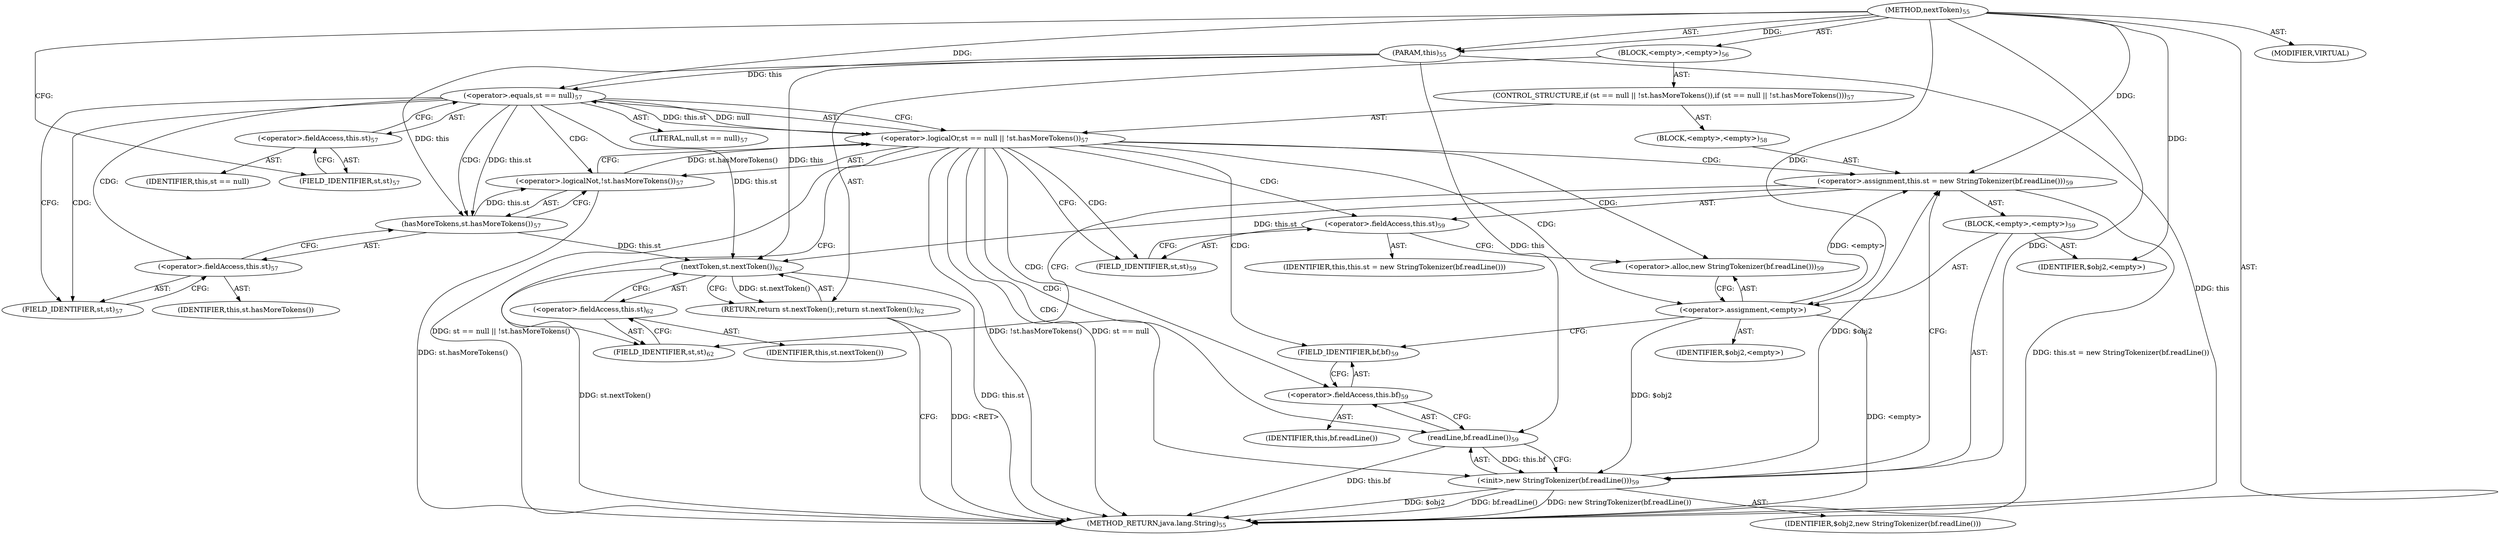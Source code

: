 digraph "nextToken" {  
"208" [label = <(METHOD,nextToken)<SUB>55</SUB>> ]
"209" [label = <(PARAM,this)<SUB>55</SUB>> ]
"210" [label = <(BLOCK,&lt;empty&gt;,&lt;empty&gt;)<SUB>56</SUB>> ]
"211" [label = <(CONTROL_STRUCTURE,if (st == null || !st.hasMoreTokens()),if (st == null || !st.hasMoreTokens()))<SUB>57</SUB>> ]
"212" [label = <(&lt;operator&gt;.logicalOr,st == null || !st.hasMoreTokens())<SUB>57</SUB>> ]
"213" [label = <(&lt;operator&gt;.equals,st == null)<SUB>57</SUB>> ]
"214" [label = <(&lt;operator&gt;.fieldAccess,this.st)<SUB>57</SUB>> ]
"215" [label = <(IDENTIFIER,this,st == null)> ]
"216" [label = <(FIELD_IDENTIFIER,st,st)<SUB>57</SUB>> ]
"217" [label = <(LITERAL,null,st == null)<SUB>57</SUB>> ]
"218" [label = <(&lt;operator&gt;.logicalNot,!st.hasMoreTokens())<SUB>57</SUB>> ]
"219" [label = <(hasMoreTokens,st.hasMoreTokens())<SUB>57</SUB>> ]
"220" [label = <(&lt;operator&gt;.fieldAccess,this.st)<SUB>57</SUB>> ]
"221" [label = <(IDENTIFIER,this,st.hasMoreTokens())> ]
"222" [label = <(FIELD_IDENTIFIER,st,st)<SUB>57</SUB>> ]
"223" [label = <(BLOCK,&lt;empty&gt;,&lt;empty&gt;)<SUB>58</SUB>> ]
"224" [label = <(&lt;operator&gt;.assignment,this.st = new StringTokenizer(bf.readLine()))<SUB>59</SUB>> ]
"225" [label = <(&lt;operator&gt;.fieldAccess,this.st)<SUB>59</SUB>> ]
"226" [label = <(IDENTIFIER,this,this.st = new StringTokenizer(bf.readLine()))> ]
"227" [label = <(FIELD_IDENTIFIER,st,st)<SUB>59</SUB>> ]
"228" [label = <(BLOCK,&lt;empty&gt;,&lt;empty&gt;)<SUB>59</SUB>> ]
"229" [label = <(&lt;operator&gt;.assignment,&lt;empty&gt;)> ]
"230" [label = <(IDENTIFIER,$obj2,&lt;empty&gt;)> ]
"231" [label = <(&lt;operator&gt;.alloc,new StringTokenizer(bf.readLine()))<SUB>59</SUB>> ]
"232" [label = <(&lt;init&gt;,new StringTokenizer(bf.readLine()))<SUB>59</SUB>> ]
"233" [label = <(IDENTIFIER,$obj2,new StringTokenizer(bf.readLine()))> ]
"234" [label = <(readLine,bf.readLine())<SUB>59</SUB>> ]
"235" [label = <(&lt;operator&gt;.fieldAccess,this.bf)<SUB>59</SUB>> ]
"236" [label = <(IDENTIFIER,this,bf.readLine())> ]
"237" [label = <(FIELD_IDENTIFIER,bf,bf)<SUB>59</SUB>> ]
"238" [label = <(IDENTIFIER,$obj2,&lt;empty&gt;)> ]
"239" [label = <(RETURN,return st.nextToken();,return st.nextToken();)<SUB>62</SUB>> ]
"240" [label = <(nextToken,st.nextToken())<SUB>62</SUB>> ]
"241" [label = <(&lt;operator&gt;.fieldAccess,this.st)<SUB>62</SUB>> ]
"242" [label = <(IDENTIFIER,this,st.nextToken())> ]
"243" [label = <(FIELD_IDENTIFIER,st,st)<SUB>62</SUB>> ]
"244" [label = <(MODIFIER,VIRTUAL)> ]
"245" [label = <(METHOD_RETURN,java.lang.String)<SUB>55</SUB>> ]
  "208" -> "209"  [ label = "AST: "] 
  "208" -> "210"  [ label = "AST: "] 
  "208" -> "244"  [ label = "AST: "] 
  "208" -> "245"  [ label = "AST: "] 
  "210" -> "211"  [ label = "AST: "] 
  "210" -> "239"  [ label = "AST: "] 
  "211" -> "212"  [ label = "AST: "] 
  "211" -> "223"  [ label = "AST: "] 
  "212" -> "213"  [ label = "AST: "] 
  "212" -> "218"  [ label = "AST: "] 
  "213" -> "214"  [ label = "AST: "] 
  "213" -> "217"  [ label = "AST: "] 
  "214" -> "215"  [ label = "AST: "] 
  "214" -> "216"  [ label = "AST: "] 
  "218" -> "219"  [ label = "AST: "] 
  "219" -> "220"  [ label = "AST: "] 
  "220" -> "221"  [ label = "AST: "] 
  "220" -> "222"  [ label = "AST: "] 
  "223" -> "224"  [ label = "AST: "] 
  "224" -> "225"  [ label = "AST: "] 
  "224" -> "228"  [ label = "AST: "] 
  "225" -> "226"  [ label = "AST: "] 
  "225" -> "227"  [ label = "AST: "] 
  "228" -> "229"  [ label = "AST: "] 
  "228" -> "232"  [ label = "AST: "] 
  "228" -> "238"  [ label = "AST: "] 
  "229" -> "230"  [ label = "AST: "] 
  "229" -> "231"  [ label = "AST: "] 
  "232" -> "233"  [ label = "AST: "] 
  "232" -> "234"  [ label = "AST: "] 
  "234" -> "235"  [ label = "AST: "] 
  "235" -> "236"  [ label = "AST: "] 
  "235" -> "237"  [ label = "AST: "] 
  "239" -> "240"  [ label = "AST: "] 
  "240" -> "241"  [ label = "AST: "] 
  "241" -> "242"  [ label = "AST: "] 
  "241" -> "243"  [ label = "AST: "] 
  "239" -> "245"  [ label = "CFG: "] 
  "212" -> "227"  [ label = "CFG: "] 
  "212" -> "243"  [ label = "CFG: "] 
  "240" -> "239"  [ label = "CFG: "] 
  "213" -> "212"  [ label = "CFG: "] 
  "213" -> "222"  [ label = "CFG: "] 
  "218" -> "212"  [ label = "CFG: "] 
  "224" -> "243"  [ label = "CFG: "] 
  "241" -> "240"  [ label = "CFG: "] 
  "214" -> "213"  [ label = "CFG: "] 
  "219" -> "218"  [ label = "CFG: "] 
  "225" -> "231"  [ label = "CFG: "] 
  "243" -> "241"  [ label = "CFG: "] 
  "216" -> "214"  [ label = "CFG: "] 
  "220" -> "219"  [ label = "CFG: "] 
  "227" -> "225"  [ label = "CFG: "] 
  "229" -> "237"  [ label = "CFG: "] 
  "232" -> "224"  [ label = "CFG: "] 
  "222" -> "220"  [ label = "CFG: "] 
  "231" -> "229"  [ label = "CFG: "] 
  "234" -> "232"  [ label = "CFG: "] 
  "235" -> "234"  [ label = "CFG: "] 
  "237" -> "235"  [ label = "CFG: "] 
  "208" -> "216"  [ label = "CFG: "] 
  "239" -> "245"  [ label = "DDG: &lt;RET&gt;"] 
  "209" -> "245"  [ label = "DDG: this"] 
  "212" -> "245"  [ label = "DDG: st == null"] 
  "218" -> "245"  [ label = "DDG: st.hasMoreTokens()"] 
  "212" -> "245"  [ label = "DDG: !st.hasMoreTokens()"] 
  "212" -> "245"  [ label = "DDG: st == null || !st.hasMoreTokens()"] 
  "229" -> "245"  [ label = "DDG: &lt;empty&gt;"] 
  "232" -> "245"  [ label = "DDG: $obj2"] 
  "234" -> "245"  [ label = "DDG: this.bf"] 
  "232" -> "245"  [ label = "DDG: bf.readLine()"] 
  "232" -> "245"  [ label = "DDG: new StringTokenizer(bf.readLine())"] 
  "224" -> "245"  [ label = "DDG: this.st = new StringTokenizer(bf.readLine())"] 
  "240" -> "245"  [ label = "DDG: this.st"] 
  "240" -> "245"  [ label = "DDG: st.nextToken()"] 
  "208" -> "209"  [ label = "DDG: "] 
  "240" -> "239"  [ label = "DDG: st.nextToken()"] 
  "213" -> "212"  [ label = "DDG: this.st"] 
  "213" -> "212"  [ label = "DDG: null"] 
  "218" -> "212"  [ label = "DDG: st.hasMoreTokens()"] 
  "229" -> "224"  [ label = "DDG: &lt;empty&gt;"] 
  "232" -> "224"  [ label = "DDG: $obj2"] 
  "208" -> "224"  [ label = "DDG: "] 
  "209" -> "240"  [ label = "DDG: this"] 
  "213" -> "240"  [ label = "DDG: this.st"] 
  "219" -> "240"  [ label = "DDG: this.st"] 
  "224" -> "240"  [ label = "DDG: this.st"] 
  "209" -> "213"  [ label = "DDG: this"] 
  "208" -> "213"  [ label = "DDG: "] 
  "219" -> "218"  [ label = "DDG: this.st"] 
  "209" -> "219"  [ label = "DDG: this"] 
  "213" -> "219"  [ label = "DDG: this.st"] 
  "208" -> "229"  [ label = "DDG: "] 
  "208" -> "238"  [ label = "DDG: "] 
  "229" -> "232"  [ label = "DDG: $obj2"] 
  "208" -> "232"  [ label = "DDG: "] 
  "234" -> "232"  [ label = "DDG: this.bf"] 
  "209" -> "234"  [ label = "DDG: this"] 
  "212" -> "235"  [ label = "CDG: "] 
  "212" -> "237"  [ label = "CDG: "] 
  "212" -> "225"  [ label = "CDG: "] 
  "212" -> "224"  [ label = "CDG: "] 
  "212" -> "229"  [ label = "CDG: "] 
  "212" -> "227"  [ label = "CDG: "] 
  "212" -> "234"  [ label = "CDG: "] 
  "212" -> "232"  [ label = "CDG: "] 
  "212" -> "231"  [ label = "CDG: "] 
  "213" -> "220"  [ label = "CDG: "] 
  "213" -> "222"  [ label = "CDG: "] 
  "213" -> "218"  [ label = "CDG: "] 
  "213" -> "219"  [ label = "CDG: "] 
}
